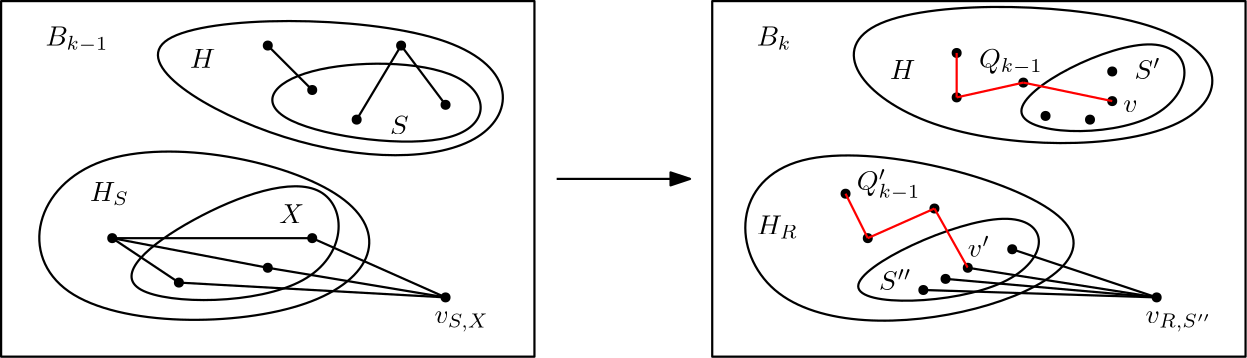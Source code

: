 <?xml version="1.0"?>
<!DOCTYPE ipe SYSTEM "ipe.dtd">
<ipe version="70206" creator="Ipe 7.2.7">
<info created="D:20180308143317" modified="D:20180314144244"/>
<ipestyle name="basic">
<symbol name="arrow/arc(spx)">
<path stroke="sym-stroke" fill="sym-stroke" pen="sym-pen">
0 0 m
-1 0.333 l
-1 -0.333 l
h
</path>
</symbol>
<symbol name="arrow/farc(spx)">
<path stroke="sym-stroke" fill="white" pen="sym-pen">
0 0 m
-1 0.333 l
-1 -0.333 l
h
</path>
</symbol>
<symbol name="arrow/ptarc(spx)">
<path stroke="sym-stroke" fill="sym-stroke" pen="sym-pen">
0 0 m
-1 0.333 l
-0.8 0 l
-1 -0.333 l
h
</path>
</symbol>
<symbol name="arrow/fptarc(spx)">
<path stroke="sym-stroke" fill="white" pen="sym-pen">
0 0 m
-1 0.333 l
-0.8 0 l
-1 -0.333 l
h
</path>
</symbol>
<symbol name="mark/circle(sx)" transformations="translations">
<path fill="sym-stroke">
0.6 0 0 0.6 0 0 e
0.4 0 0 0.4 0 0 e
</path>
</symbol>
<symbol name="mark/disk(sx)" transformations="translations">
<path fill="sym-stroke">
0.6 0 0 0.6 0 0 e
</path>
</symbol>
<symbol name="mark/fdisk(sfx)" transformations="translations">
<group>
<path fill="sym-fill">
0.5 0 0 0.5 0 0 e
</path>
<path fill="sym-stroke" fillrule="eofill">
0.6 0 0 0.6 0 0 e
0.4 0 0 0.4 0 0 e
</path>
</group>
</symbol>
<symbol name="mark/box(sx)" transformations="translations">
<path fill="sym-stroke" fillrule="eofill">
-0.6 -0.6 m
0.6 -0.6 l
0.6 0.6 l
-0.6 0.6 l
h
-0.4 -0.4 m
0.4 -0.4 l
0.4 0.4 l
-0.4 0.4 l
h
</path>
</symbol>
<symbol name="mark/square(sx)" transformations="translations">
<path fill="sym-stroke">
-0.6 -0.6 m
0.6 -0.6 l
0.6 0.6 l
-0.6 0.6 l
h
</path>
</symbol>
<symbol name="mark/fsquare(sfx)" transformations="translations">
<group>
<path fill="sym-fill">
-0.5 -0.5 m
0.5 -0.5 l
0.5 0.5 l
-0.5 0.5 l
h
</path>
<path fill="sym-stroke" fillrule="eofill">
-0.6 -0.6 m
0.6 -0.6 l
0.6 0.6 l
-0.6 0.6 l
h
-0.4 -0.4 m
0.4 -0.4 l
0.4 0.4 l
-0.4 0.4 l
h
</path>
</group>
</symbol>
<symbol name="mark/cross(sx)" transformations="translations">
<group>
<path fill="sym-stroke">
-0.43 -0.57 m
0.57 0.43 l
0.43 0.57 l
-0.57 -0.43 l
h
</path>
<path fill="sym-stroke">
-0.43 0.57 m
0.57 -0.43 l
0.43 -0.57 l
-0.57 0.43 l
h
</path>
</group>
</symbol>
<symbol name="arrow/fnormal(spx)">
<path stroke="sym-stroke" fill="white" pen="sym-pen">
0 0 m
-1 0.333 l
-1 -0.333 l
h
</path>
</symbol>
<symbol name="arrow/pointed(spx)">
<path stroke="sym-stroke" fill="sym-stroke" pen="sym-pen">
0 0 m
-1 0.333 l
-0.8 0 l
-1 -0.333 l
h
</path>
</symbol>
<symbol name="arrow/fpointed(spx)">
<path stroke="sym-stroke" fill="white" pen="sym-pen">
0 0 m
-1 0.333 l
-0.8 0 l
-1 -0.333 l
h
</path>
</symbol>
<symbol name="arrow/linear(spx)">
<path stroke="sym-stroke" pen="sym-pen">
-1 0.333 m
0 0 l
-1 -0.333 l
</path>
</symbol>
<symbol name="arrow/fdouble(spx)">
<path stroke="sym-stroke" fill="white" pen="sym-pen">
0 0 m
-1 0.333 l
-1 -0.333 l
h
-1 0 m
-2 0.333 l
-2 -0.333 l
h
</path>
</symbol>
<symbol name="arrow/double(spx)">
<path stroke="sym-stroke" fill="sym-stroke" pen="sym-pen">
0 0 m
-1 0.333 l
-1 -0.333 l
h
-1 0 m
-2 0.333 l
-2 -0.333 l
h
</path>
</symbol>
<pen name="heavier" value="0.8"/>
<pen name="fat" value="1.2"/>
<pen name="ultrafat" value="2"/>
<symbolsize name="large" value="5"/>
<symbolsize name="small" value="2"/>
<symbolsize name="tiny" value="1.1"/>
<arrowsize name="large" value="10"/>
<arrowsize name="small" value="5"/>
<arrowsize name="tiny" value="3"/>
<color name="red" value="1 0 0"/>
<color name="green" value="0 1 0"/>
<color name="blue" value="0 0 1"/>
<color name="yellow" value="1 1 0"/>
<color name="orange" value="1 0.647 0"/>
<color name="gold" value="1 0.843 0"/>
<color name="purple" value="0.627 0.125 0.941"/>
<color name="gray" value="0.745"/>
<color name="brown" value="0.647 0.165 0.165"/>
<color name="navy" value="0 0 0.502"/>
<color name="pink" value="1 0.753 0.796"/>
<color name="seagreen" value="0.18 0.545 0.341"/>
<color name="turquoise" value="0.251 0.878 0.816"/>
<color name="violet" value="0.933 0.51 0.933"/>
<color name="darkblue" value="0 0 0.545"/>
<color name="darkcyan" value="0 0.545 0.545"/>
<color name="darkgray" value="0.663"/>
<color name="darkgreen" value="0 0.392 0"/>
<color name="darkmagenta" value="0.545 0 0.545"/>
<color name="darkorange" value="1 0.549 0"/>
<color name="darkred" value="0.545 0 0"/>
<color name="lightblue" value="0.678 0.847 0.902"/>
<color name="lightcyan" value="0.878 1 1"/>
<color name="lightgray" value="0.827"/>
<color name="lightgreen" value="0.565 0.933 0.565"/>
<color name="lightyellow" value="1 1 0.878"/>
<dashstyle name="dashed" value="[4] 0"/>
<dashstyle name="dotted" value="[1 3] 0"/>
<dashstyle name="dash dotted" value="[4 2 1 2] 0"/>
<dashstyle name="dash dot dotted" value="[4 2 1 2 1 2] 0"/>
<textsize name="large" value="\large"/>
<textsize name="Large" value="\Large"/>
<textsize name="LARGE" value="\LARGE"/>
<textsize name="huge" value="\huge"/>
<textsize name="Huge" value="\Huge"/>
<textsize name="small" value="\small"/>
<textsize name="footnote" value="\footnotesize"/>
<textsize name="tiny" value="\tiny"/>
<textstyle name="center" begin="\begin{center}" end="\end{center}"/>
<textstyle name="itemize" begin="\begin{itemize}" end="\end{itemize}"/>
<textstyle name="item" begin="\begin{itemize}\item{}" end="\end{itemize}"/>
<gridsize name="4 pts" value="4"/>
<gridsize name="8 pts (~3 mm)" value="8"/>
<gridsize name="16 pts (~6 mm)" value="16"/>
<gridsize name="32 pts (~12 mm)" value="32"/>
<gridsize name="10 pts (~3.5 mm)" value="10"/>
<gridsize name="20 pts (~7 mm)" value="20"/>
<gridsize name="14 pts (~5 mm)" value="14"/>
<gridsize name="28 pts (~10 mm)" value="28"/>
<gridsize name="56 pts (~20 mm)" value="56"/>
<anglesize name="90 deg" value="90"/>
<anglesize name="60 deg" value="60"/>
<anglesize name="45 deg" value="45"/>
<anglesize name="30 deg" value="30"/>
<anglesize name="22.5 deg" value="22.5"/>
<opacity name="10%" value="0.1"/>
<opacity name="30%" value="0.3"/>
<opacity name="50%" value="0.5"/>
<opacity name="75%" value="0.75"/>
<tiling name="falling" angle="-60" step="4" width="1"/>
<tiling name="rising" angle="30" step="4" width="1"/>
</ipestyle>
<page>
<layer name="alpha"/>
<layer name="beta"/>
<layer name="gamma"/>
<layer name="delta"/>
<layer name="epsilon"/>
<view layers="alpha beta gamma delta epsilon" active="epsilon"/>
<path layer="alpha" matrix="1 0 0 0.666667 0 170.667" stroke="black" pen="heavier">
64 512 m
64 320 l
256 320 l
256 512 l
h
</path>
<path matrix="1 0 0 0.666667 -32 170.667" stroke="black" pen="heavier">
352 512 m
352 320 l
544 320 l
544 512 l
h
</path>
<path matrix="0.75 0 0 1 60 32" stroke="black" fill="white" pen="heavier" arrow="normal/normal">
272 416 m
336 416 l
</path>
<path layer="beta" matrix="1.04375 0 0 0.82342 -1.09311 98.606" stroke="black" pen="heavier">
240 496
240 432
160 432
80 496 u
</path>
<path matrix="1.14286 0 0 0.8 -27.4286 125.867" stroke="black" pen="heavier">
96 432
80 336
192 336
208 400 u
</path>
<path matrix="0.923077 0 0 0.74074 18.4615 135.111" stroke="black" pen="heavier">
240 480
240 432
144 448
160 480 u
</path>
<path matrix="1.05 0 0 1.01818 -4.6 48.3394" stroke="black" pen="heavier">
184 400
184 348
92 348
128 380 u
</path>
<path matrix="1.06571 0 0 0.809524 -56.9679 108.952" stroke="black" pen="heavier">
528 496
528 432
416 432
380 500 u
</path>
<path matrix="1.0625 0 0 1 -64 58.6667" stroke="black" pen="heavier">
368 416
368 336
456 336
512 376 u
</path>
<path matrix="1.23565 0 0 0.922722 -138.745 59.0265" stroke="black" pen="heavier">
512 492
512 436
436 440 u
</path>
<path matrix="1.13118 0 0 0.713939 -91.9828 155.19" stroke="black" pen="heavier">
472 412
472 348
380 344 u
</path>
<use layer="gamma" matrix="1 0 0 0.666667 0 170.667" name="mark/disk(sx)" pos="176 384" size="normal" stroke="black"/>
<use matrix="1 0 0 0.666667 0 170.667" name="mark/disk(sx)" pos="160 368" size="normal" stroke="black"/>
<use matrix="1 0 0 0.666667 0 170.667" name="mark/disk(sx)" pos="128 360" size="normal" stroke="black"/>
<use matrix="1 0 0 0.666667 0 170.667" name="mark/disk(sx)" pos="224 456" size="normal" stroke="black"/>
<use matrix="1 0 0 0.666667 0 170.667" name="mark/disk(sx)" pos="192 448" size="normal" stroke="black"/>
<use matrix="1 0 0 0.666667 0 170.667" name="mark/disk(sx)" pos="176 464" size="normal" stroke="black"/>
<use matrix="1 0 0 0.666667 -32 172" name="mark/disk(sx)" pos="472 448" size="normal" stroke="black"/>
<use matrix="1 0 0 0.666667 -24 170.667" name="mark/disk(sx)" pos="480 448" size="normal" stroke="black"/>
<use matrix="1 0 0 0.666667 -28 185.333" name="mark/disk(sx)" pos="492 452" size="normal" stroke="black"/>
<use matrix="1 0 0 0.666667 -36 166.667" name="mark/disk(sx)" pos="500 464" size="normal" stroke="black"/>
<use matrix="1 0 0 0.666667 -16 174.667" name="mark/disk(sx)" pos="420 356" size="normal" stroke="black"/>
<use matrix="1 0 0 0.666667 -48 162.667" name="mark/disk(sx)" pos="460 380" size="normal" stroke="black"/>
<use matrix="1 0 0 0.666667 0 170.667" name="mark/disk(sx)" pos="224 352" size="normal" stroke="black"/>
<use matrix="1 0 0 0.666667 -32 170.667" name="mark/disk(sx)" pos="512 352" size="normal" stroke="black"/>
<use matrix="1 0 0 0.666667 -4 180" name="mark/disk(sx)" pos="432 364" size="normal" stroke="black"/>
<use matrix="1 0 0 0.666667 -52 162.667" name="mark/disk(sx)" pos="448 368" size="normal" stroke="black"/>
<use matrix="1 0 0 0.666667 0 170.667" name="mark/disk(sx)" pos="208 488" size="normal" stroke="black"/>
<use matrix="1 0 0 0.666667 0 170.667" name="mark/disk(sx)" pos="160 488" size="normal" stroke="black"/>
<use matrix="1 0 0 0.666667 -8 170.667" name="mark/disk(sx)" pos="112 384" size="normal" stroke="black"/>
<use matrix="1 0 0 0.666667 -32 170.667" name="mark/disk(sx)" pos="432 400" size="normal" stroke="black"/>
<use matrix="1 0 0 0.666667 -32 170.667" name="mark/disk(sx)" pos="408 384" size="normal" stroke="black"/>
<use matrix="1 0 0 0.666667 -32 170.667" name="mark/disk(sx)" pos="400 408" size="normal" stroke="black"/>
<use matrix="1 0 0 0.666667 -32 170.667" name="mark/disk(sx)" pos="464 468" size="normal" stroke="black"/>
<use matrix="1 0 0 0.666667 -32 170.667" name="mark/disk(sx)" pos="440 460" size="normal" stroke="black"/>
<use matrix="1 0 0 0.666667 -32 170.667" name="mark/disk(sx)" pos="440 484" size="normal" stroke="black"/>
<path layer="delta" matrix="1 0 0 0.666667 0 170.667" stroke="black" pen="heavier">
160 488 m
176 464 l
</path>
<path matrix="1 0 0 0.666667 0 170.667" stroke="black" pen="heavier">
208 488 m
224 456 l
</path>
<path matrix="1 0 0 0.666667 0 170.667" stroke="black" pen="heavier">
208 488 m
192 448 l
192 448 l
</path>
<path stroke="black" pen="heavier">
104 426.667 m
128 410.667 l
</path>
<path stroke="black" pen="heavier">
104 426.667 m
160 416 l
</path>
<path stroke="black" pen="heavier">
104 426.667 m
176 426.667 l
</path>
<path matrix="1 0 0 0.666667 0 170.667" stroke="black" pen="heavier">
176 384 m
224 352 l
</path>
<path matrix="1 0 0 0.666667 0 170.667" stroke="black" pen="heavier">
160 368 m
224 352 l
224 352 l
</path>
<path matrix="1 0 0 0.666667 0 170.667" stroke="black" pen="heavier">
128 360 m
224 352 l
</path>
<path matrix="1 0 0 0.666667 -32 170.667" stroke="red" pen="heavier">
440 484 m
440 460 l
</path>
<path matrix="1 0 0 0.666667 -32 170.667" stroke="red" pen="heavier">
440 460 m
464 468 l
</path>
<path stroke="red" pen="heavier">
432 482.667 m
464 476 l
</path>
<path matrix="1 0 0 0.666667 -32 170.667" stroke="red" pen="heavier">
400 408 m
408 384 l
408 384 l
</path>
<path matrix="1 0 0 0.666667 -32 170.667" stroke="red" pen="heavier">
408 384 m
432 400 l
</path>
<path stroke="red" pen="heavier">
400 437.333 m
412 416 l
</path>
<path stroke="black" pen="heavier">
412 416 m
480 405.333 l
</path>
<path stroke="black" pen="heavier">
396 408 m
480 405.333 l
</path>
<path stroke="black" pen="heavier">
428 422.667 m
480 405.333 l
</path>
<path stroke="black" pen="heavier">
404 412 m
480 405.333 l
</path>
<text layer="epsilon" transformations="translations" pos="80 496" stroke="black" type="label" width="22.656" height="6.812" depth="2.32" valign="baseline" style="math">B_{k-1}</text>
<text matrix="1 0 0 1 -32 0" transformations="translations" pos="368 496" stroke="black" type="label" width="12.459" height="6.812" depth="1.49" valign="baseline" style="math">B_k</text>
<text matrix="1 0 0 1 0 12" transformations="translations" pos="132 476" stroke="black" type="label" width="9.091" height="6.808" depth="0" valign="baseline" style="math">H</text>
<text matrix="1 0 0 1 -4 24" transformations="translations" pos="208 440" stroke="black" type="label" width="6.683" height="6.808" depth="0" valign="baseline" style="math">S</text>
<text matrix="1 0 0 1 0 40" transformations="translations" pos="96 400" stroke="black" type="label" width="14.053" height="6.812" depth="1.49" valign="baseline" style="math">H_S</text>
<text matrix="1 0 0 1 0 44" transformations="translations" pos="164 388" stroke="black" type="label" width="9.036" height="6.808" depth="0" valign="baseline" style="math">X</text>
<text matrix="1 0 0 1 -12 44" transformations="translations" pos="232 352" stroke="black" type="label" width="19.613" height="4.29" depth="2.85" valign="baseline" style="math">v_{S,X}</text>
<text matrix="1 0 0 1 -28 12" transformations="translations" pos="412 472" stroke="black" type="label" width="9.091" height="6.808" depth="0" valign="baseline" style="math">H</text>
<text matrix="1 0 0 1 -4 32" transformations="translations" pos="476 452" stroke="black" type="label" width="9.478" height="7.49" depth="0" valign="baseline" style="math">S^\prime</text>
<text matrix="1 0 0 1 -52 40" transformations="translations" pos="432 368" stroke="black" type="label" width="11.775" height="7.49" depth="0" valign="baseline" style="math">S^{\prime\prime}</text>
<text matrix="1 0 0 1 -36 28" transformations="translations" pos="372 400" stroke="black" type="label" width="14.817" height="6.812" depth="1.49" valign="baseline" style="math">H_R</text>
<text matrix="1 0 0 1 -44 44" transformations="translations" pos="520 352" stroke="black" type="label" width="23.896" height="4.29" depth="2.85" valign="baseline" style="math">v_{R,S^{\prime\prime}}</text>
<text matrix="1 0 0 1 -36 16" transformations="translations" pos="452 472" stroke="black" type="label" width="22.976" height="6.812" depth="2.32" valign="baseline" style="math">Q_{k-1}</text>
<text matrix="1 0 0 1 -44 40" transformations="translations" pos="416 404" stroke="black" type="label" width="22.976" height="7.491" depth="3.65" valign="baseline" style="math">Q_{k-1}^{\prime}</text>
<text matrix="1 0 0 1 -28 8" transformations="translations" pos="496 464" stroke="black" type="label" width="5.187" height="4.289" depth="0" valign="baseline" style="math">v</text>
<text matrix="1 0 0 1 -44 48" transformations="translations" pos="456 372" stroke="black" type="label" width="7.982" height="7.49" depth="0" valign="baseline" style="math">v^{\prime}</text>
</page>
</ipe>
